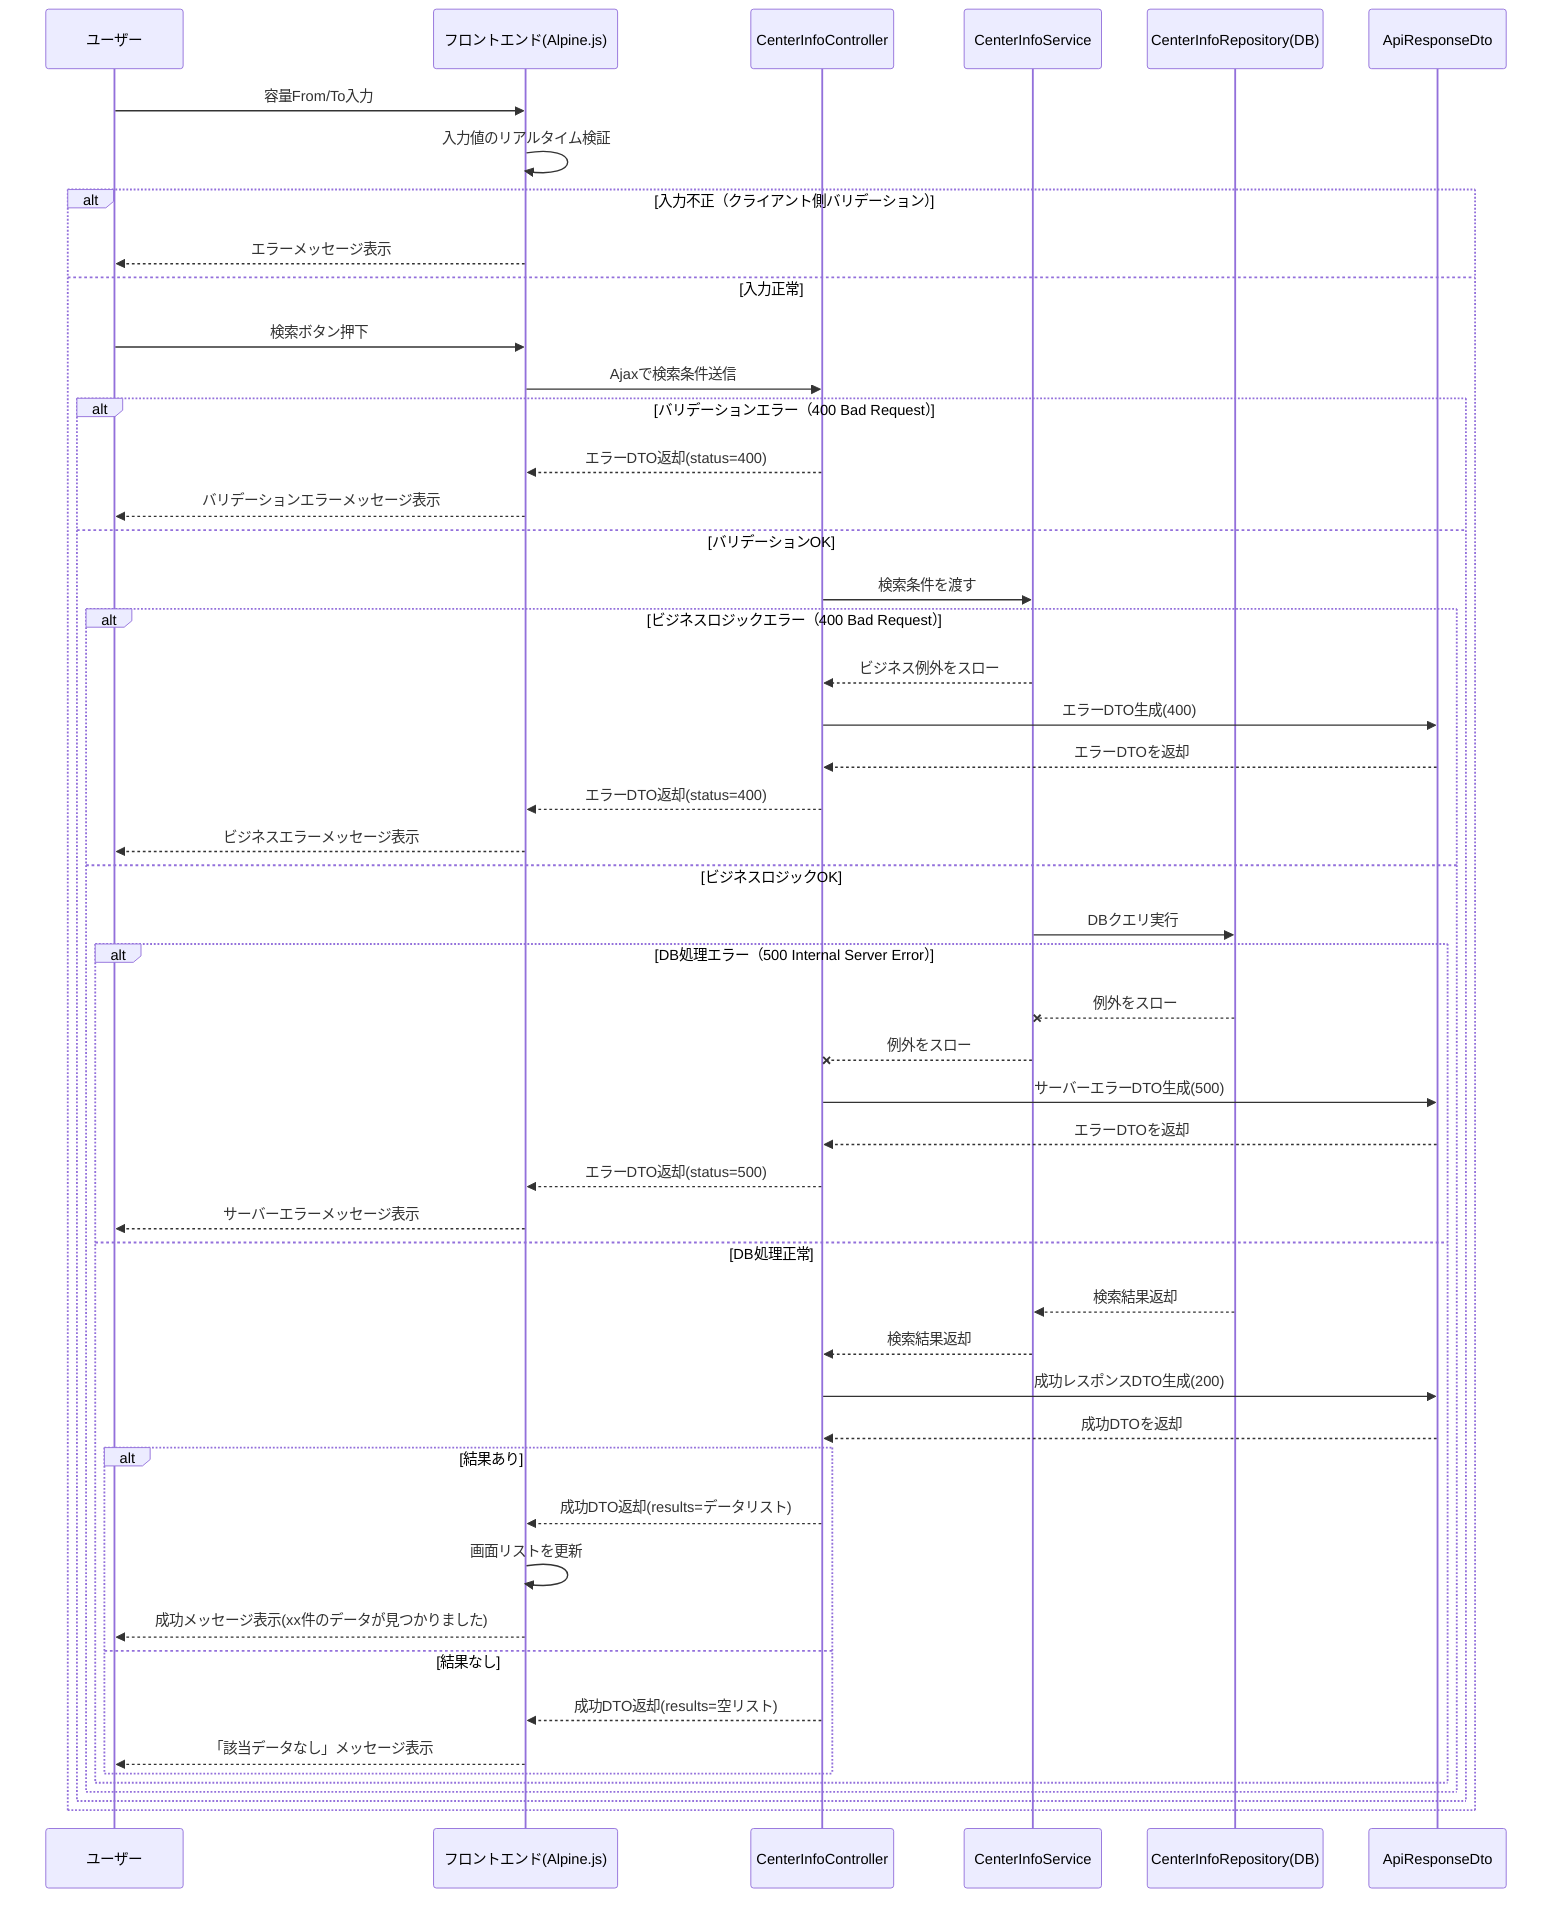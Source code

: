 sequenceDiagram
    participant User as ユーザー
    participant Frontend as フロントエンド(Alpine.js)
    participant Controller as CenterInfoController
    participant Service as CenterInfoService
    participant Repository as CenterInfoRepository(DB)
    participant DTO as ApiResponseDto

    User->>Frontend: 容量From/To入力
    Frontend->>Frontend: 入力値のリアルタイム検証
    alt 入力不正（クライアント側バリデーション）
        Frontend-->>User: エラーメッセージ表示
    else 入力正常
        User->>Frontend: 検索ボタン押下
        Frontend->>Controller: Ajaxで検索条件送信
        alt バリデーションエラー（400 Bad Request）
            Controller-->>Frontend: エラーDTO返却(status=400)
            Frontend-->>User: バリデーションエラーメッセージ表示
        else バリデーションOK
            Controller->>Service: 検索条件を渡す
            alt ビジネスロジックエラー（400 Bad Request）
                Service-->>Controller: ビジネス例外をスロー
                Controller->>DTO: エラーDTO生成(400)
                DTO-->>Controller: エラーDTOを返却
                Controller-->>Frontend: エラーDTO返却(status=400)
                Frontend-->>User: ビジネスエラーメッセージ表示
            else ビジネスロジックOK
                Service->>Repository: DBクエリ実行
                alt DB処理エラー（500 Internal Server Error）
                    Repository--xService: 例外をスロー
                    Service--xController: 例外をスロー
                    Controller->>DTO: サーバーエラーDTO生成(500)
                    DTO-->>Controller: エラーDTOを返却
                    Controller-->>Frontend: エラーDTO返却(status=500)
                    Frontend-->>User: サーバーエラーメッセージ表示
                else DB処理正常
                    Repository-->>Service: 検索結果返却
                    Service-->>Controller: 検索結果返却
                    Controller->>DTO: 成功レスポンスDTO生成(200)
                    DTO-->>Controller: 成功DTOを返却
                    alt 結果あり
                        Controller-->>Frontend: 成功DTO返却(results=データリスト)
                        Frontend->>Frontend: 画面リストを更新
                        Frontend-->>User: 成功メッセージ表示(xx件のデータが見つかりました)
                    else 結果なし
                        Controller-->>Frontend: 成功DTO返却(results=空リスト)
                        Frontend-->>User: 「該当データなし」メッセージ表示
                    end
                end
            end
        end
    end
